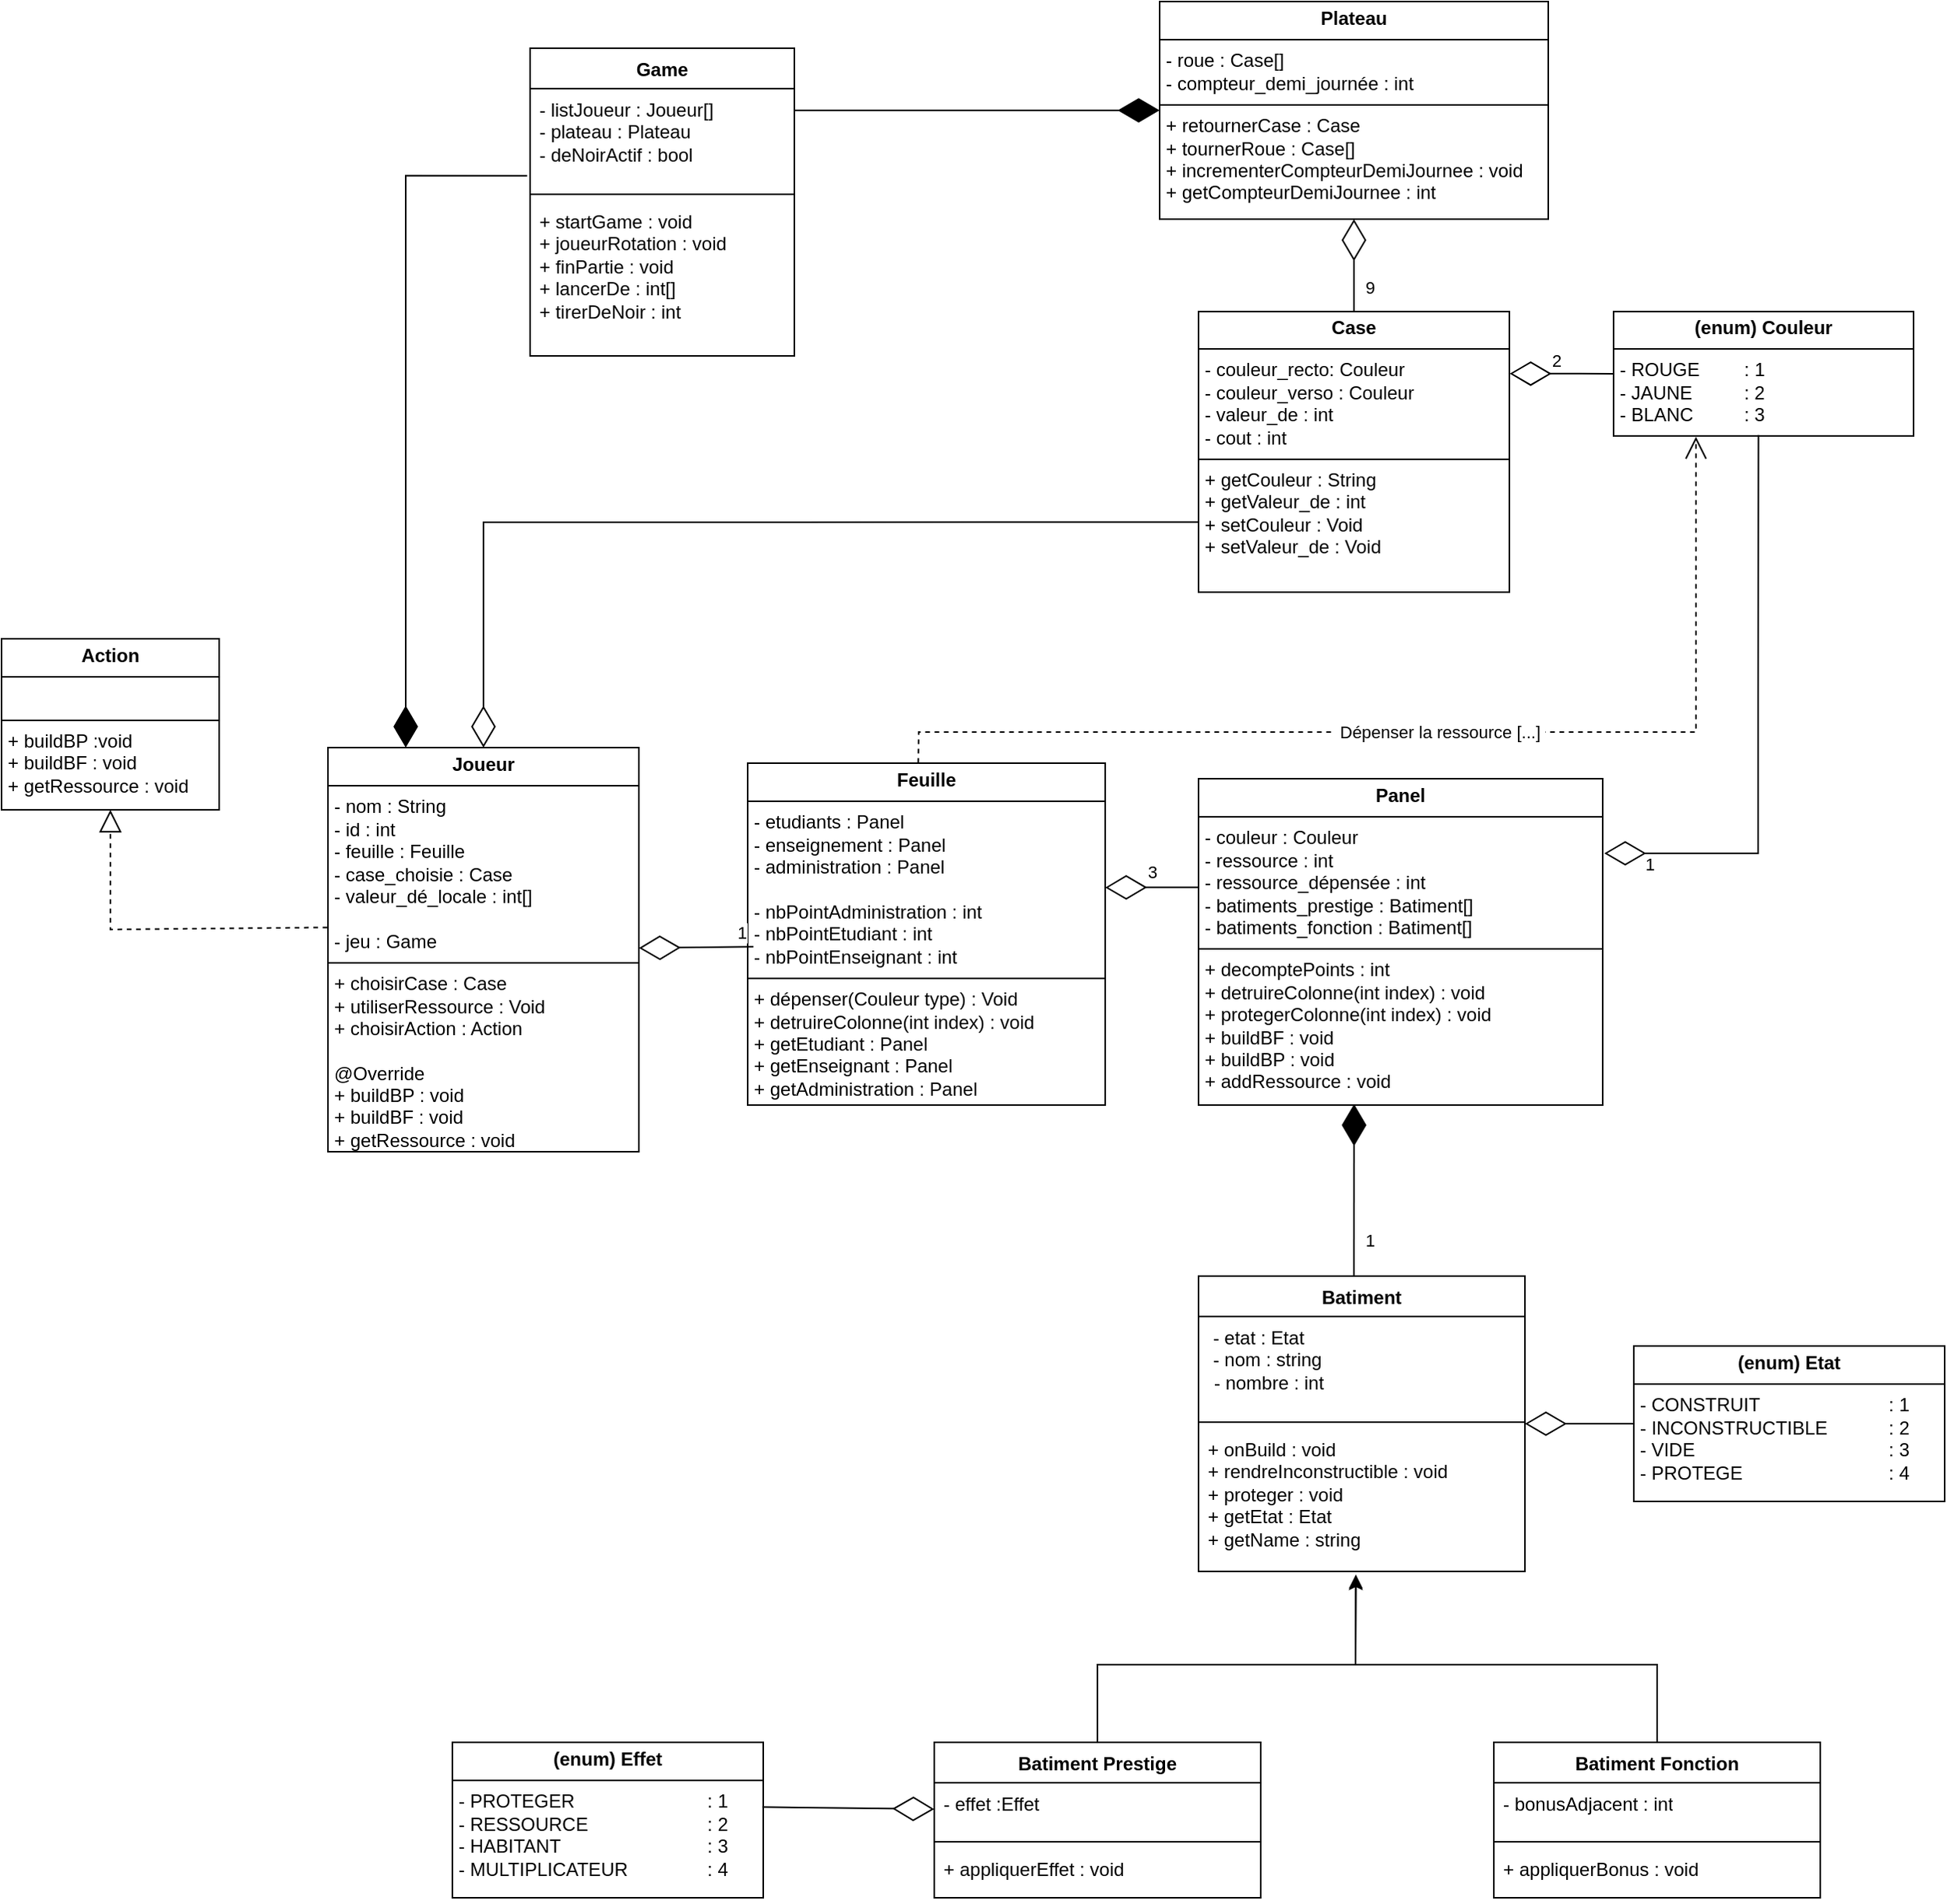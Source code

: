 <mxfile version="25.0.3">
  <diagram id="C5RBs43oDa-KdzZeNtuy" name="Page-1">
    <mxGraphModel dx="1400" dy="696" grid="1" gridSize="10" guides="1" tooltips="1" connect="1" arrows="1" fold="1" page="1" pageScale="1" pageWidth="827" pageHeight="1169" math="0" shadow="0">
      <root>
        <mxCell id="WIyWlLk6GJQsqaUBKTNV-0" />
        <mxCell id="WIyWlLk6GJQsqaUBKTNV-1" parent="WIyWlLk6GJQsqaUBKTNV-0" />
        <mxCell id="prbnaIQwTLVuY6m0kxXh-0" value="&lt;p style=&quot;margin:0px;margin-top:4px;text-align:center;&quot;&gt;&lt;b&gt;Joueur&lt;/b&gt;&lt;/p&gt;&lt;hr size=&quot;1&quot; style=&quot;border-style:solid;&quot;&gt;&lt;p style=&quot;margin:0px;margin-left:4px;&quot;&gt;- nom : String&lt;/p&gt;&lt;p style=&quot;margin:0px;margin-left:4px;&quot;&gt;- id : int&lt;/p&gt;&lt;p style=&quot;margin:0px;margin-left:4px;&quot;&gt;- feuille : Feuille&lt;/p&gt;&lt;p style=&quot;margin:0px;margin-left:4px;&quot;&gt;- case_choisie : Case&lt;/p&gt;&lt;p style=&quot;margin:0px;margin-left:4px;&quot;&gt;- valeur_dé_locale : int[]&lt;/p&gt;&lt;p style=&quot;margin:0px;margin-left:4px;&quot;&gt;&lt;br&gt;&lt;/p&gt;&lt;p style=&quot;margin:0px;margin-left:4px;&quot;&gt;- jeu : Game&lt;/p&gt;&lt;hr size=&quot;1&quot; style=&quot;border-style:solid;&quot;&gt;&lt;p style=&quot;margin:0px;margin-left:4px;&quot;&gt;+ choisirCase : Case&lt;/p&gt;&lt;p style=&quot;margin:0px;margin-left:4px;&quot;&gt;+ utiliserRessource : Void&lt;/p&gt;&lt;p style=&quot;margin:0px;margin-left:4px;&quot;&gt;+ choisirAction : Action&lt;/p&gt;&lt;p style=&quot;margin:0px;margin-left:4px;&quot;&gt;&lt;span style=&quot;background-color: initial;&quot;&gt;&lt;br&gt;&lt;/span&gt;&lt;/p&gt;&lt;p style=&quot;margin:0px;margin-left:4px;&quot;&gt;&lt;span style=&quot;background-color: initial;&quot;&gt;@Override&lt;/span&gt;&lt;/p&gt;&lt;p style=&quot;margin:0px;margin-left:4px;&quot;&gt;+ buildBP : void&lt;/p&gt;&lt;p style=&quot;margin:0px;margin-left:4px;&quot;&gt;+ buildBF : void&lt;/p&gt;&lt;p style=&quot;margin:0px;margin-left:4px;&quot;&gt;+ getRessource : void&lt;/p&gt;" style="verticalAlign=top;align=left;overflow=fill;html=1;whiteSpace=wrap;" parent="WIyWlLk6GJQsqaUBKTNV-1" vertex="1">
          <mxGeometry x="220" y="520" width="200" height="260" as="geometry" />
        </mxCell>
        <mxCell id="prbnaIQwTLVuY6m0kxXh-1" value="&lt;p style=&quot;margin:0px;margin-top:4px;text-align:center;&quot;&gt;&lt;b&gt;Action&lt;/b&gt;&lt;/p&gt;&lt;hr size=&quot;1&quot; style=&quot;border-style:solid;&quot;&gt;&lt;p style=&quot;margin:0px;margin-left:4px;&quot;&gt;&lt;br&gt;&lt;/p&gt;&lt;hr size=&quot;1&quot; style=&quot;border-style:solid;&quot;&gt;&lt;p style=&quot;margin:0px;margin-left:4px;&quot;&gt;+ buildBP :void&lt;/p&gt;&lt;p style=&quot;margin:0px;margin-left:4px;&quot;&gt;+ buildBF : void&lt;/p&gt;&lt;p style=&quot;margin:0px;margin-left:4px;&quot;&gt;+ getRessource : void&lt;/p&gt;" style="verticalAlign=top;align=left;overflow=fill;html=1;whiteSpace=wrap;" parent="WIyWlLk6GJQsqaUBKTNV-1" vertex="1">
          <mxGeometry x="10" y="450" width="140" height="110" as="geometry" />
        </mxCell>
        <mxCell id="prbnaIQwTLVuY6m0kxXh-2" value="&lt;p style=&quot;margin:0px;margin-top:4px;text-align:center;&quot;&gt;&lt;b&gt;Feuille&lt;/b&gt;&lt;/p&gt;&lt;hr size=&quot;1&quot; style=&quot;border-style:solid;&quot;&gt;&lt;p style=&quot;margin: 0px 0px 0px 4px;&quot;&gt;- etudiants : Panel&lt;/p&gt;&lt;p style=&quot;margin: 0px 0px 0px 4px;&quot;&gt;- enseignement : Panel&lt;/p&gt;&lt;p style=&quot;margin: 0px 0px 0px 4px;&quot;&gt;- administration : Panel&lt;/p&gt;&lt;p style=&quot;margin: 0px 0px 0px 4px;&quot;&gt;&lt;br&gt;&lt;/p&gt;&lt;p style=&quot;margin: 0px 0px 0px 4px;&quot;&gt;- nbPointAdministration : int&lt;/p&gt;&lt;p style=&quot;margin: 0px 0px 0px 4px;&quot;&gt;- nbPointEtudiant : int&lt;/p&gt;&lt;p style=&quot;margin: 0px 0px 0px 4px;&quot;&gt;- nbPointEnseignant : int&lt;/p&gt;&lt;hr size=&quot;1&quot; style=&quot;border-style:solid;&quot;&gt;&lt;p style=&quot;margin:0px;margin-left:4px;&quot;&gt;&lt;span style=&quot;background-color: initial;&quot;&gt;+ dépenser(Couleur type) : Void&lt;/span&gt;&lt;/p&gt;&lt;p style=&quot;margin:0px;margin-left:4px;&quot;&gt;+ detruireColonne(int index) : void&lt;/p&gt;&lt;p style=&quot;margin:0px;margin-left:4px;&quot;&gt;+ getEtudiant : Panel&lt;/p&gt;&lt;p style=&quot;margin:0px;margin-left:4px;&quot;&gt;+ getEnseignant : Panel&lt;/p&gt;&lt;p style=&quot;margin:0px;margin-left:4px;&quot;&gt;+ getAdministration : Panel&lt;/p&gt;" style="verticalAlign=top;align=left;overflow=fill;html=1;whiteSpace=wrap;" parent="WIyWlLk6GJQsqaUBKTNV-1" vertex="1">
          <mxGeometry x="490" y="530" width="230" height="220" as="geometry" />
        </mxCell>
        <mxCell id="prbnaIQwTLVuY6m0kxXh-3" value="" style="endArrow=diamondThin;endFill=0;endSize=24;html=1;rounded=0;exitX=0.016;exitY=0.537;exitDx=0;exitDy=0;exitPerimeter=0;" parent="WIyWlLk6GJQsqaUBKTNV-1" source="prbnaIQwTLVuY6m0kxXh-2" target="prbnaIQwTLVuY6m0kxXh-0" edge="1">
          <mxGeometry width="160" relative="1" as="geometry">
            <mxPoint x="370" y="680" as="sourcePoint" />
            <mxPoint x="530" y="680" as="targetPoint" />
            <Array as="points" />
          </mxGeometry>
        </mxCell>
        <mxCell id="eSoOtj2pJpRpxm1CM4eJ-4" value="1" style="edgeLabel;html=1;align=center;verticalAlign=middle;resizable=0;points=[];" parent="prbnaIQwTLVuY6m0kxXh-3" vertex="1" connectable="0">
          <mxGeometry x="-0.143" y="1" relative="1" as="geometry">
            <mxPoint x="24" y="-11" as="offset" />
          </mxGeometry>
        </mxCell>
        <mxCell id="prbnaIQwTLVuY6m0kxXh-6" value="&lt;p style=&quot;margin:0px;margin-top:4px;text-align:center;&quot;&gt;&lt;b&gt;Case&lt;/b&gt;&lt;/p&gt;&lt;hr size=&quot;1&quot; style=&quot;border-style:solid;&quot;&gt;&lt;p style=&quot;margin:0px;margin-left:4px;&quot;&gt;- couleur_recto: Couleur&lt;/p&gt;&lt;p style=&quot;margin:0px;margin-left:4px;&quot;&gt;- couleur_verso : Couleur&lt;/p&gt;&lt;p style=&quot;margin:0px;margin-left:4px;&quot;&gt;- valeur_de : int&lt;/p&gt;&lt;p style=&quot;margin:0px;margin-left:4px;&quot;&gt;- cout : int&lt;/p&gt;&lt;hr size=&quot;1&quot; style=&quot;border-style:solid;&quot;&gt;&lt;p style=&quot;margin:0px;margin-left:4px;&quot;&gt;+ getCouleur : String&lt;/p&gt;&lt;p style=&quot;margin:0px;margin-left:4px;&quot;&gt;+ getValeur_de : int&lt;/p&gt;&lt;p style=&quot;margin:0px;margin-left:4px;&quot;&gt;+ setCouleur : Void&lt;/p&gt;&lt;p style=&quot;margin:0px;margin-left:4px;&quot;&gt;+ setValeur_de : Void&lt;/p&gt;" style="verticalAlign=top;align=left;overflow=fill;html=1;whiteSpace=wrap;" parent="WIyWlLk6GJQsqaUBKTNV-1" vertex="1">
          <mxGeometry x="780" y="239.47" width="200" height="180.53" as="geometry" />
        </mxCell>
        <mxCell id="prbnaIQwTLVuY6m0kxXh-7" value="&lt;p style=&quot;margin:0px;margin-top:4px;text-align:center;&quot;&gt;&lt;b&gt;Plateau&lt;/b&gt;&lt;/p&gt;&lt;hr size=&quot;1&quot; style=&quot;border-style:solid;&quot;&gt;&lt;p style=&quot;margin:0px;margin-left:4px;&quot;&gt;- roue : Case[]&lt;/p&gt;&lt;p style=&quot;margin:0px;margin-left:4px;&quot;&gt;- compteur_demi_journée : int&lt;/p&gt;&lt;hr size=&quot;1&quot; style=&quot;border-style:solid;&quot;&gt;&lt;p style=&quot;margin:0px;margin-left:4px;&quot;&gt;+ retournerCase : Case&lt;/p&gt;&lt;p style=&quot;margin:0px;margin-left:4px;&quot;&gt;+ tournerRoue : Case[]&lt;/p&gt;&lt;p style=&quot;margin:0px;margin-left:4px;&quot;&gt;+ incrementerCompteurDemiJournee : void&lt;/p&gt;&lt;p style=&quot;margin:0px;margin-left:4px;&quot;&gt;+ getCompteurDemiJournee : int&lt;/p&gt;" style="verticalAlign=top;align=left;overflow=fill;html=1;whiteSpace=wrap;" parent="WIyWlLk6GJQsqaUBKTNV-1" vertex="1">
          <mxGeometry x="755" y="40" width="250" height="140" as="geometry" />
        </mxCell>
        <mxCell id="prbnaIQwTLVuY6m0kxXh-8" value="" style="endArrow=diamondThin;endFill=0;endSize=24;html=1;rounded=0;exitX=0.5;exitY=0;exitDx=0;exitDy=0;entryX=0.5;entryY=1;entryDx=0;entryDy=0;" parent="WIyWlLk6GJQsqaUBKTNV-1" source="prbnaIQwTLVuY6m0kxXh-6" target="prbnaIQwTLVuY6m0kxXh-7" edge="1">
          <mxGeometry width="160" relative="1" as="geometry">
            <mxPoint x="550" y="595" as="sourcePoint" />
            <mxPoint x="470" y="485" as="targetPoint" />
            <Array as="points">
              <mxPoint x="880" y="240" />
            </Array>
          </mxGeometry>
        </mxCell>
        <mxCell id="eSoOtj2pJpRpxm1CM4eJ-2" value="9" style="edgeLabel;html=1;align=center;verticalAlign=middle;resizable=0;points=[];" parent="prbnaIQwTLVuY6m0kxXh-8" vertex="1" connectable="0">
          <mxGeometry x="-0.624" y="-1" relative="1" as="geometry">
            <mxPoint x="9" y="-5" as="offset" />
          </mxGeometry>
        </mxCell>
        <mxCell id="prbnaIQwTLVuY6m0kxXh-9" value="&lt;p style=&quot;margin:0px;margin-top:4px;text-align:center;&quot;&gt;&lt;b&gt;Panel&lt;/b&gt;&lt;/p&gt;&lt;hr size=&quot;1&quot; style=&quot;border-style:solid;&quot;&gt;&lt;p style=&quot;margin: 0px 0px 0px 4px;&quot;&gt;- couleur : Couleur&lt;/p&gt;&lt;p style=&quot;margin: 0px 0px 0px 4px;&quot;&gt;- ressource : int&lt;/p&gt;&lt;p style=&quot;margin: 0px 0px 0px 4px;&quot;&gt;- ressource_dépensée : int&lt;/p&gt;&lt;p style=&quot;margin: 0px 0px 0px 4px;&quot;&gt;- batiments_prestige : Batiment[]&lt;/p&gt;&lt;p style=&quot;margin: 0px 0px 0px 4px;&quot;&gt;- batiments_fonction : Batiment[]&lt;/p&gt;&lt;hr size=&quot;1&quot; style=&quot;border-style:solid;&quot;&gt;&lt;p style=&quot;margin:0px;margin-left:4px;&quot;&gt;+ decomptePoints : int&lt;/p&gt;&lt;p style=&quot;margin:0px;margin-left:4px;&quot;&gt;+ detruireColonne(int index) : void&lt;/p&gt;&lt;p style=&quot;margin: 0px 0px 0px 4px;&quot;&gt;&lt;span style=&quot;background-color: initial;&quot;&gt;+ protegerColonne(int index) : void&lt;/span&gt;&lt;/p&gt;&lt;p style=&quot;margin: 0px 0px 0px 4px;&quot;&gt;&lt;span style=&quot;background-color: initial;&quot;&gt;+ buildBF : void&lt;/span&gt;&lt;/p&gt;&lt;p style=&quot;margin: 0px 0px 0px 4px;&quot;&gt;&lt;span style=&quot;background-color: initial;&quot;&gt;+ buildBP : void&lt;/span&gt;&lt;/p&gt;&lt;p style=&quot;margin: 0px 0px 0px 4px;&quot;&gt;&lt;span style=&quot;background-color: initial;&quot;&gt;+ addRessource : void&lt;/span&gt;&lt;/p&gt;" style="verticalAlign=top;align=left;overflow=fill;html=1;whiteSpace=wrap;" parent="WIyWlLk6GJQsqaUBKTNV-1" vertex="1">
          <mxGeometry x="780" y="540" width="260" height="210" as="geometry" />
        </mxCell>
        <mxCell id="prbnaIQwTLVuY6m0kxXh-11" value="" style="endArrow=diamondThin;endFill=0;endSize=24;html=1;rounded=0;" parent="WIyWlLk6GJQsqaUBKTNV-1" edge="1">
          <mxGeometry width="160" relative="1" as="geometry">
            <mxPoint x="780" y="609.83" as="sourcePoint" />
            <mxPoint x="720" y="610" as="targetPoint" />
            <Array as="points" />
          </mxGeometry>
        </mxCell>
        <mxCell id="eSoOtj2pJpRpxm1CM4eJ-3" value="3" style="edgeLabel;html=1;align=center;verticalAlign=middle;resizable=0;points=[];" parent="prbnaIQwTLVuY6m0kxXh-11" vertex="1" connectable="0">
          <mxGeometry x="-0.734" y="-3" relative="1" as="geometry">
            <mxPoint x="-22" y="-7" as="offset" />
          </mxGeometry>
        </mxCell>
        <mxCell id="eSoOtj2pJpRpxm1CM4eJ-0" value="" style="endArrow=diamondThin;endFill=0;endSize=24;html=1;rounded=0;entryX=0.5;entryY=0;entryDx=0;entryDy=0;exitX=0;exitY=0.75;exitDx=0;exitDy=0;" parent="WIyWlLk6GJQsqaUBKTNV-1" source="prbnaIQwTLVuY6m0kxXh-6" target="prbnaIQwTLVuY6m0kxXh-0" edge="1">
          <mxGeometry width="160" relative="1" as="geometry">
            <mxPoint x="510" y="615" as="sourcePoint" />
            <mxPoint x="430" y="615" as="targetPoint" />
            <Array as="points">
              <mxPoint x="320" y="375" />
            </Array>
          </mxGeometry>
        </mxCell>
        <mxCell id="tozDfpOHW-PwTMBGfrxw-0" value="&lt;p style=&quot;margin:0px;margin-top:4px;text-align:center;&quot;&gt;&lt;b&gt;(enum) Couleur&lt;/b&gt;&lt;/p&gt;&lt;hr size=&quot;1&quot; style=&quot;border-style:solid;&quot;&gt;&lt;p style=&quot;margin:0px;margin-left:4px;&quot;&gt;- ROUGE&lt;span style=&quot;white-space: pre;&quot;&gt;&#x9;&lt;span style=&quot;white-space: pre;&quot;&gt;&#x9;&lt;/span&gt;: &lt;/span&gt;1&lt;/p&gt;&lt;p style=&quot;margin:0px;margin-left:4px;&quot;&gt;- JAUNE&lt;span style=&quot;white-space: pre;&quot;&gt;&#x9;&lt;/span&gt;&amp;nbsp;&lt;span style=&quot;white-space: pre;&quot;&gt;&#x9;&lt;/span&gt;: 2&lt;/p&gt;&lt;p style=&quot;margin:0px;margin-left:4px;&quot;&gt;- BLANC&lt;span style=&quot;white-space: pre;&quot;&gt;&#x9;&lt;/span&gt;&lt;span style=&quot;white-space: pre;&quot;&gt;&#x9;&lt;/span&gt;: 3&lt;/p&gt;" style="verticalAlign=top;align=left;overflow=fill;html=1;whiteSpace=wrap;" parent="WIyWlLk6GJQsqaUBKTNV-1" vertex="1">
          <mxGeometry x="1047" y="239.47" width="193" height="80" as="geometry" />
        </mxCell>
        <mxCell id="tozDfpOHW-PwTMBGfrxw-1" value="" style="endArrow=diamondThin;endFill=0;endSize=24;html=1;rounded=0;exitX=0;exitY=0.5;exitDx=0;exitDy=0;entryX=1.001;entryY=0.221;entryDx=0;entryDy=0;entryPerimeter=0;" parent="WIyWlLk6GJQsqaUBKTNV-1" source="tozDfpOHW-PwTMBGfrxw-0" target="prbnaIQwTLVuY6m0kxXh-6" edge="1">
          <mxGeometry width="160" relative="1" as="geometry">
            <mxPoint x="890" y="249.47" as="sourcePoint" />
            <mxPoint x="980" y="282" as="targetPoint" />
            <Array as="points" />
          </mxGeometry>
        </mxCell>
        <mxCell id="TZeOdReT3XaZ68PAR1Hr-0" value="2" style="edgeLabel;html=1;align=center;verticalAlign=middle;resizable=0;points=[];" parent="tozDfpOHW-PwTMBGfrxw-1" vertex="1" connectable="0">
          <mxGeometry x="0.146" y="4" relative="1" as="geometry">
            <mxPoint x="1" y="-13" as="offset" />
          </mxGeometry>
        </mxCell>
        <mxCell id="TZeOdReT3XaZ68PAR1Hr-5" value="" style="endArrow=diamondThin;endFill=0;endSize=24;html=1;rounded=0;exitX=0.483;exitY=0.992;exitDx=0;exitDy=0;exitPerimeter=0;" parent="WIyWlLk6GJQsqaUBKTNV-1" source="tozDfpOHW-PwTMBGfrxw-0" edge="1">
          <mxGeometry width="160" relative="1" as="geometry">
            <mxPoint x="1140" y="320" as="sourcePoint" />
            <mxPoint x="1041" y="588" as="targetPoint" />
            <Array as="points">
              <mxPoint x="1140" y="490" />
              <mxPoint x="1140" y="588" />
            </Array>
          </mxGeometry>
        </mxCell>
        <mxCell id="TZeOdReT3XaZ68PAR1Hr-6" value="1" style="edgeLabel;html=1;align=center;verticalAlign=middle;resizable=0;points=[];" parent="TZeOdReT3XaZ68PAR1Hr-5" vertex="1" connectable="0">
          <mxGeometry x="0.146" y="4" relative="1" as="geometry">
            <mxPoint x="-74" y="65" as="offset" />
          </mxGeometry>
        </mxCell>
        <mxCell id="TZeOdReT3XaZ68PAR1Hr-16" value="&lt;p style=&quot;margin:0px;margin-top:4px;text-align:center;&quot;&gt;&lt;b&gt;(enum) Etat&lt;/b&gt;&lt;/p&gt;&lt;hr size=&quot;1&quot; style=&quot;border-style:solid;&quot;&gt;&lt;p style=&quot;margin:0px;margin-left:4px;&quot;&gt;- CONSTRUIT&lt;span style=&quot;white-space: pre;&quot;&gt;&lt;span style=&quot;white-space: pre;&quot;&gt;&#x9;&lt;/span&gt;                        : &lt;/span&gt;1&lt;/p&gt;&lt;p style=&quot;margin:0px;margin-left:4px;&quot;&gt;- INCONSTRUCTIBLE&lt;span style=&quot;white-space: pre;&quot;&gt;&#x9;&lt;/span&gt;&amp;nbsp;&lt;span style=&quot;white-space: pre;&quot;&gt;&#x9;&lt;/span&gt;: 2&lt;/p&gt;&lt;p style=&quot;margin:0px;margin-left:4px;&quot;&gt;- VIDE&amp;nbsp; &amp;nbsp; &amp;nbsp; &amp;nbsp; &amp;nbsp; &amp;nbsp; &amp;nbsp; &amp;nbsp; &amp;nbsp; &amp;nbsp; &amp;nbsp; &amp;nbsp;&amp;nbsp;&lt;span style=&quot;white-space: pre;&quot;&gt;&#x9;&lt;/span&gt;&lt;span style=&quot;white-space: pre;&quot;&gt;&#x9;&lt;/span&gt;: 3&lt;/p&gt;&lt;p style=&quot;margin:0px;margin-left:4px;&quot;&gt;- PROTEGE&lt;span style=&quot;white-space: pre;&quot;&gt;&#x9;&lt;/span&gt;&lt;span style=&quot;white-space: pre;&quot;&gt;&#x9;&lt;/span&gt;&lt;span style=&quot;white-space: pre;&quot;&gt;&#x9;&lt;/span&gt;&lt;span style=&quot;white-space: pre;&quot;&gt;&#x9;&lt;/span&gt;: 4&lt;/p&gt;" style="verticalAlign=top;align=left;overflow=fill;html=1;whiteSpace=wrap;" parent="WIyWlLk6GJQsqaUBKTNV-1" vertex="1">
          <mxGeometry x="1060" y="905" width="200" height="100" as="geometry" />
        </mxCell>
        <mxCell id="TZeOdReT3XaZ68PAR1Hr-28" value="&amp;nbsp;Dépenser la ressource [...]&amp;nbsp;" style="endArrow=open;endSize=12;dashed=1;html=1;rounded=0;exitX=0.477;exitY=-0.001;exitDx=0;exitDy=0;exitPerimeter=0;" parent="WIyWlLk6GJQsqaUBKTNV-1" source="prbnaIQwTLVuY6m0kxXh-2" edge="1">
          <mxGeometry width="160" relative="1" as="geometry">
            <mxPoint x="600" y="500" as="sourcePoint" />
            <mxPoint x="1100" y="320" as="targetPoint" />
            <Array as="points">
              <mxPoint x="600" y="510" />
              <mxPoint x="1100" y="510" />
            </Array>
          </mxGeometry>
        </mxCell>
        <mxCell id="mYImT9DTRVhKWWlhAnGR-0" value="Game" style="swimlane;fontStyle=1;align=center;verticalAlign=top;childLayout=stackLayout;horizontal=1;startSize=26;horizontalStack=0;resizeParent=1;resizeParentMax=0;resizeLast=0;collapsible=1;marginBottom=0;whiteSpace=wrap;html=1;" parent="WIyWlLk6GJQsqaUBKTNV-1" vertex="1">
          <mxGeometry x="350" y="70" width="170" height="198" as="geometry">
            <mxRectangle x="430" y="70" width="70" height="30" as="alternateBounds" />
          </mxGeometry>
        </mxCell>
        <mxCell id="mYImT9DTRVhKWWlhAnGR-1" value="- listJoueur : Joueur[]&lt;div&gt;- plateau : Plateau&lt;/div&gt;&lt;div&gt;- deNoirActif : bool&lt;/div&gt;" style="text;strokeColor=none;fillColor=none;align=left;verticalAlign=top;spacingLeft=4;spacingRight=4;overflow=hidden;rotatable=0;points=[[0,0.5],[1,0.5]];portConstraint=eastwest;whiteSpace=wrap;html=1;" parent="mYImT9DTRVhKWWlhAnGR-0" vertex="1">
          <mxGeometry y="26" width="170" height="64" as="geometry" />
        </mxCell>
        <mxCell id="mYImT9DTRVhKWWlhAnGR-2" value="" style="line;strokeWidth=1;fillColor=none;align=left;verticalAlign=middle;spacingTop=-1;spacingLeft=3;spacingRight=3;rotatable=0;labelPosition=right;points=[];portConstraint=eastwest;strokeColor=inherit;" parent="mYImT9DTRVhKWWlhAnGR-0" vertex="1">
          <mxGeometry y="90" width="170" height="8" as="geometry" />
        </mxCell>
        <mxCell id="mYImT9DTRVhKWWlhAnGR-3" value="+ startGame : void&lt;div&gt;+ joueurRotation : void&lt;/div&gt;&lt;div&gt;+ finPartie : void&lt;/div&gt;&lt;div&gt;+ lancerDe : int[]&lt;/div&gt;&lt;div&gt;+ tirerDeNoir : int&lt;/div&gt;&lt;div&gt;&lt;br&gt;&lt;/div&gt;" style="text;strokeColor=none;fillColor=none;align=left;verticalAlign=top;spacingLeft=4;spacingRight=4;overflow=hidden;rotatable=0;points=[[0,0.5],[1,0.5]];portConstraint=eastwest;whiteSpace=wrap;html=1;" parent="mYImT9DTRVhKWWlhAnGR-0" vertex="1">
          <mxGeometry y="98" width="170" height="100" as="geometry" />
        </mxCell>
        <mxCell id="mYImT9DTRVhKWWlhAnGR-4" value="" style="endArrow=diamondThin;endFill=1;endSize=24;html=1;rounded=0;entryX=0;entryY=0.5;entryDx=0;entryDy=0;" parent="WIyWlLk6GJQsqaUBKTNV-1" target="prbnaIQwTLVuY6m0kxXh-7" edge="1">
          <mxGeometry width="160" relative="1" as="geometry">
            <mxPoint x="520" y="110" as="sourcePoint" />
            <mxPoint x="750" y="112" as="targetPoint" />
          </mxGeometry>
        </mxCell>
        <mxCell id="mYImT9DTRVhKWWlhAnGR-5" value="" style="endArrow=diamondThin;endFill=1;endSize=24;html=1;rounded=0;exitX=-0.011;exitY=0.877;exitDx=0;exitDy=0;exitPerimeter=0;" parent="WIyWlLk6GJQsqaUBKTNV-1" source="mYImT9DTRVhKWWlhAnGR-1" edge="1">
          <mxGeometry width="160" relative="1" as="geometry">
            <mxPoint x="110" y="530" as="sourcePoint" />
            <mxPoint x="270" y="520" as="targetPoint" />
            <Array as="points">
              <mxPoint x="270" y="152" />
            </Array>
          </mxGeometry>
        </mxCell>
        <mxCell id="LWkA57YkrYECnyoLh6hD-13" value="12" style="edgeLabel;html=1;align=center;verticalAlign=middle;resizable=0;points=[];" parent="WIyWlLk6GJQsqaUBKTNV-1" vertex="1" connectable="0">
          <mxGeometry x="750.476" y="700.0" as="geometry">
            <mxPoint x="139" y="177" as="offset" />
          </mxGeometry>
        </mxCell>
        <mxCell id="LWkA57YkrYECnyoLh6hD-15" value="1" style="edgeLabel;html=1;align=center;verticalAlign=middle;resizable=0;points=[];" parent="WIyWlLk6GJQsqaUBKTNV-1" vertex="1" connectable="0">
          <mxGeometry x="750.476" y="660.0" as="geometry">
            <mxPoint x="139" y="177" as="offset" />
          </mxGeometry>
        </mxCell>
        <mxCell id="LWkA57YkrYECnyoLh6hD-28" value="" style="endArrow=block;dashed=1;endFill=0;endSize=12;html=1;rounded=0;entryX=0.5;entryY=1;entryDx=0;entryDy=0;exitX=-0.002;exitY=0.445;exitDx=0;exitDy=0;exitPerimeter=0;" parent="WIyWlLk6GJQsqaUBKTNV-1" source="prbnaIQwTLVuY6m0kxXh-0" target="prbnaIQwTLVuY6m0kxXh-1" edge="1">
          <mxGeometry width="160" relative="1" as="geometry">
            <mxPoint x="40" y="650" as="sourcePoint" />
            <mxPoint x="200" y="650" as="targetPoint" />
            <Array as="points">
              <mxPoint x="80" y="637" />
            </Array>
          </mxGeometry>
        </mxCell>
        <mxCell id="0X9OnV8QbBzI8V-QK9RB-0" value="" style="endArrow=diamondThin;endFill=1;endSize=24;html=1;rounded=0;exitX=0.476;exitY=-0.001;exitDx=0;exitDy=0;exitPerimeter=0;entryX=0.385;entryY=0.997;entryDx=0;entryDy=0;entryPerimeter=0;" parent="WIyWlLk6GJQsqaUBKTNV-1" source="0X9OnV8QbBzI8V-QK9RB-2" target="prbnaIQwTLVuY6m0kxXh-9" edge="1">
          <mxGeometry width="160" relative="1" as="geometry">
            <mxPoint x="877.5" y="850" as="sourcePoint" />
            <mxPoint x="1090" y="810" as="targetPoint" />
          </mxGeometry>
        </mxCell>
        <mxCell id="0X9OnV8QbBzI8V-QK9RB-2" value="Batiment" style="swimlane;fontStyle=1;align=center;verticalAlign=top;childLayout=stackLayout;horizontal=1;startSize=26;horizontalStack=0;resizeParent=1;resizeParentMax=0;resizeLast=0;collapsible=1;marginBottom=0;whiteSpace=wrap;html=1;" parent="WIyWlLk6GJQsqaUBKTNV-1" vertex="1">
          <mxGeometry x="780" y="860" width="210" height="190" as="geometry" />
        </mxCell>
        <mxCell id="0X9OnV8QbBzI8V-QK9RB-3" value="&amp;nbsp;- etat : Etat&lt;div&gt;&lt;span style=&quot;font-family: Helvetica;&quot;&gt;&amp;nbsp;- nom : string&lt;/span&gt;&lt;/div&gt;&lt;div&gt;&lt;p style=&quot;font-family: Helvetica; margin: 0px 0px 0px 4px;&quot;&gt;- nombre : int&lt;/p&gt;&lt;/div&gt;" style="text;strokeColor=none;fillColor=none;align=left;verticalAlign=top;spacingLeft=4;spacingRight=4;overflow=hidden;rotatable=0;points=[[0,0.5],[1,0.5]];portConstraint=eastwest;whiteSpace=wrap;html=1;" parent="0X9OnV8QbBzI8V-QK9RB-2" vertex="1">
          <mxGeometry y="26" width="210" height="64" as="geometry" />
        </mxCell>
        <mxCell id="0X9OnV8QbBzI8V-QK9RB-4" value="" style="line;strokeWidth=1;fillColor=none;align=left;verticalAlign=middle;spacingTop=-1;spacingLeft=3;spacingRight=3;rotatable=0;labelPosition=right;points=[];portConstraint=eastwest;strokeColor=inherit;" parent="0X9OnV8QbBzI8V-QK9RB-2" vertex="1">
          <mxGeometry y="90" width="210" height="8" as="geometry" />
        </mxCell>
        <mxCell id="0X9OnV8QbBzI8V-QK9RB-5" value="+ onBuild : void&lt;div&gt;+ rendreInconstructible : void&lt;/div&gt;&lt;div&gt;+ proteger : void&lt;/div&gt;&lt;div&gt;+ getEtat : Etat&lt;/div&gt;&lt;div&gt;+ getName : string&lt;/div&gt;" style="text;strokeColor=none;fillColor=none;align=left;verticalAlign=top;spacingLeft=4;spacingRight=4;overflow=hidden;rotatable=0;points=[[0,0.5],[1,0.5]];portConstraint=eastwest;whiteSpace=wrap;html=1;" parent="0X9OnV8QbBzI8V-QK9RB-2" vertex="1">
          <mxGeometry y="98" width="210" height="92" as="geometry" />
        </mxCell>
        <mxCell id="0X9OnV8QbBzI8V-QK9RB-13" value="" style="endArrow=diamondThin;endFill=0;endSize=24;html=1;rounded=0;" parent="WIyWlLk6GJQsqaUBKTNV-1" source="TZeOdReT3XaZ68PAR1Hr-16" target="0X9OnV8QbBzI8V-QK9RB-2" edge="1">
          <mxGeometry width="160" relative="1" as="geometry">
            <mxPoint x="1079.75" y="870" as="sourcePoint" />
            <mxPoint x="1239.75" y="870" as="targetPoint" />
          </mxGeometry>
        </mxCell>
        <mxCell id="q9ej8JJjJTbI9zSAhyHJ-0" value="Batiment Fonction" style="swimlane;fontStyle=1;align=center;verticalAlign=top;childLayout=stackLayout;horizontal=1;startSize=26;horizontalStack=0;resizeParent=1;resizeParentMax=0;resizeLast=0;collapsible=1;marginBottom=0;whiteSpace=wrap;html=1;" vertex="1" parent="WIyWlLk6GJQsqaUBKTNV-1">
          <mxGeometry x="970" y="1160" width="210" height="100" as="geometry" />
        </mxCell>
        <mxCell id="q9ej8JJjJTbI9zSAhyHJ-1" value="- bonusAdjacent : int&lt;div&gt;&lt;br&gt;&lt;/div&gt;" style="text;strokeColor=none;fillColor=none;align=left;verticalAlign=top;spacingLeft=4;spacingRight=4;overflow=hidden;rotatable=0;points=[[0,0.5],[1,0.5]];portConstraint=eastwest;whiteSpace=wrap;html=1;" vertex="1" parent="q9ej8JJjJTbI9zSAhyHJ-0">
          <mxGeometry y="26" width="210" height="34" as="geometry" />
        </mxCell>
        <mxCell id="q9ej8JJjJTbI9zSAhyHJ-2" value="" style="line;strokeWidth=1;fillColor=none;align=left;verticalAlign=middle;spacingTop=-1;spacingLeft=3;spacingRight=3;rotatable=0;labelPosition=right;points=[];portConstraint=eastwest;strokeColor=inherit;" vertex="1" parent="q9ej8JJjJTbI9zSAhyHJ-0">
          <mxGeometry y="60" width="210" height="8" as="geometry" />
        </mxCell>
        <mxCell id="q9ej8JJjJTbI9zSAhyHJ-3" value="+ appliquerBonus : void" style="text;strokeColor=none;fillColor=none;align=left;verticalAlign=top;spacingLeft=4;spacingRight=4;overflow=hidden;rotatable=0;points=[[0,0.5],[1,0.5]];portConstraint=eastwest;whiteSpace=wrap;html=1;" vertex="1" parent="q9ej8JJjJTbI9zSAhyHJ-0">
          <mxGeometry y="68" width="210" height="32" as="geometry" />
        </mxCell>
        <mxCell id="q9ej8JJjJTbI9zSAhyHJ-4" value="Batiment Prestige" style="swimlane;fontStyle=1;align=center;verticalAlign=top;childLayout=stackLayout;horizontal=1;startSize=26;horizontalStack=0;resizeParent=1;resizeParentMax=0;resizeLast=0;collapsible=1;marginBottom=0;whiteSpace=wrap;html=1;" vertex="1" parent="WIyWlLk6GJQsqaUBKTNV-1">
          <mxGeometry x="610" y="1160" width="210" height="100" as="geometry" />
        </mxCell>
        <mxCell id="q9ej8JJjJTbI9zSAhyHJ-5" value="&lt;div&gt;- effet :Effet&lt;/div&gt;" style="text;strokeColor=none;fillColor=none;align=left;verticalAlign=top;spacingLeft=4;spacingRight=4;overflow=hidden;rotatable=0;points=[[0,0.5],[1,0.5]];portConstraint=eastwest;whiteSpace=wrap;html=1;" vertex="1" parent="q9ej8JJjJTbI9zSAhyHJ-4">
          <mxGeometry y="26" width="210" height="34" as="geometry" />
        </mxCell>
        <mxCell id="q9ej8JJjJTbI9zSAhyHJ-6" value="" style="line;strokeWidth=1;fillColor=none;align=left;verticalAlign=middle;spacingTop=-1;spacingLeft=3;spacingRight=3;rotatable=0;labelPosition=right;points=[];portConstraint=eastwest;strokeColor=inherit;" vertex="1" parent="q9ej8JJjJTbI9zSAhyHJ-4">
          <mxGeometry y="60" width="210" height="8" as="geometry" />
        </mxCell>
        <mxCell id="q9ej8JJjJTbI9zSAhyHJ-7" value="+ appliquerEffet : void" style="text;strokeColor=none;fillColor=none;align=left;verticalAlign=top;spacingLeft=4;spacingRight=4;overflow=hidden;rotatable=0;points=[[0,0.5],[1,0.5]];portConstraint=eastwest;whiteSpace=wrap;html=1;" vertex="1" parent="q9ej8JJjJTbI9zSAhyHJ-4">
          <mxGeometry y="68" width="210" height="32" as="geometry" />
        </mxCell>
        <mxCell id="q9ej8JJjJTbI9zSAhyHJ-8" value="" style="endArrow=classic;html=1;rounded=0;exitX=0.5;exitY=0;exitDx=0;exitDy=0;entryX=0.482;entryY=1.022;entryDx=0;entryDy=0;entryPerimeter=0;" edge="1" parent="WIyWlLk6GJQsqaUBKTNV-1" source="q9ej8JJjJTbI9zSAhyHJ-4" target="0X9OnV8QbBzI8V-QK9RB-5">
          <mxGeometry width="50" height="50" relative="1" as="geometry">
            <mxPoint x="740" y="1150" as="sourcePoint" />
            <mxPoint x="810" y="1060" as="targetPoint" />
            <Array as="points">
              <mxPoint x="715" y="1110" />
              <mxPoint x="881" y="1110" />
            </Array>
          </mxGeometry>
        </mxCell>
        <mxCell id="q9ej8JJjJTbI9zSAhyHJ-9" value="" style="endArrow=classic;html=1;rounded=0;entryX=0.482;entryY=1.033;entryDx=0;entryDy=0;entryPerimeter=0;exitX=0.5;exitY=0;exitDx=0;exitDy=0;" edge="1" parent="WIyWlLk6GJQsqaUBKTNV-1" source="q9ej8JJjJTbI9zSAhyHJ-0" target="0X9OnV8QbBzI8V-QK9RB-5">
          <mxGeometry width="50" height="50" relative="1" as="geometry">
            <mxPoint x="930" y="1140" as="sourcePoint" />
            <mxPoint x="980" y="1090" as="targetPoint" />
            <Array as="points">
              <mxPoint x="1075" y="1110" />
              <mxPoint x="881" y="1110" />
            </Array>
          </mxGeometry>
        </mxCell>
        <mxCell id="q9ej8JJjJTbI9zSAhyHJ-10" value="&lt;p style=&quot;margin:0px;margin-top:4px;text-align:center;&quot;&gt;&lt;b&gt;(enum) Effet&lt;/b&gt;&lt;/p&gt;&lt;hr size=&quot;1&quot; style=&quot;border-style:solid;&quot;&gt;&lt;p style=&quot;margin:0px;margin-left:4px;&quot;&gt;- PROTEGER&lt;span style=&quot;white-space: pre;&quot;&gt;&lt;span style=&quot;white-space: pre;&quot;&gt;&#x9;&lt;/span&gt;                        : &lt;/span&gt;1&lt;/p&gt;&lt;p style=&quot;margin:0px;margin-left:4px;&quot;&gt;- RESSOURCE&lt;span style=&quot;white-space: pre;&quot;&gt;&#x9;&lt;/span&gt;&lt;span style=&quot;white-space: pre;&quot;&gt;&#x9;&lt;/span&gt;&amp;nbsp;&lt;span style=&quot;white-space: pre;&quot;&gt;&#x9;&lt;/span&gt;: 2&lt;/p&gt;&lt;p style=&quot;margin:0px;margin-left:4px;&quot;&gt;- HABITANT&amp;nbsp; &amp;nbsp; &amp;nbsp; &amp;nbsp; &amp;nbsp; &amp;nbsp; &amp;nbsp; &amp;nbsp; &amp;nbsp; &amp;nbsp; &amp;nbsp;&lt;span style=&quot;white-space: pre;&quot;&gt;&#x9;&lt;/span&gt;: 3&lt;/p&gt;&lt;p style=&quot;margin:0px;margin-left:4px;&quot;&gt;- MULTIPLICATEUR&lt;span style=&quot;white-space: pre;&quot;&gt;&#x9;&lt;/span&gt;&lt;span style=&quot;white-space: pre;&quot;&gt;&#x9;&lt;/span&gt;: 4&lt;/p&gt;" style="verticalAlign=top;align=left;overflow=fill;html=1;whiteSpace=wrap;" vertex="1" parent="WIyWlLk6GJQsqaUBKTNV-1">
          <mxGeometry x="300" y="1160" width="200" height="100" as="geometry" />
        </mxCell>
        <mxCell id="q9ej8JJjJTbI9zSAhyHJ-11" value="" style="endArrow=diamondThin;endFill=0;endSize=24;html=1;rounded=0;entryX=0;entryY=0.5;entryDx=0;entryDy=0;exitX=0.997;exitY=0.416;exitDx=0;exitDy=0;exitPerimeter=0;" edge="1" parent="WIyWlLk6GJQsqaUBKTNV-1" source="q9ej8JJjJTbI9zSAhyHJ-10" target="q9ej8JJjJTbI9zSAhyHJ-5">
          <mxGeometry width="160" relative="1" as="geometry">
            <mxPoint x="1070" y="965" as="sourcePoint" />
            <mxPoint x="1000" y="965" as="targetPoint" />
          </mxGeometry>
        </mxCell>
      </root>
    </mxGraphModel>
  </diagram>
</mxfile>

